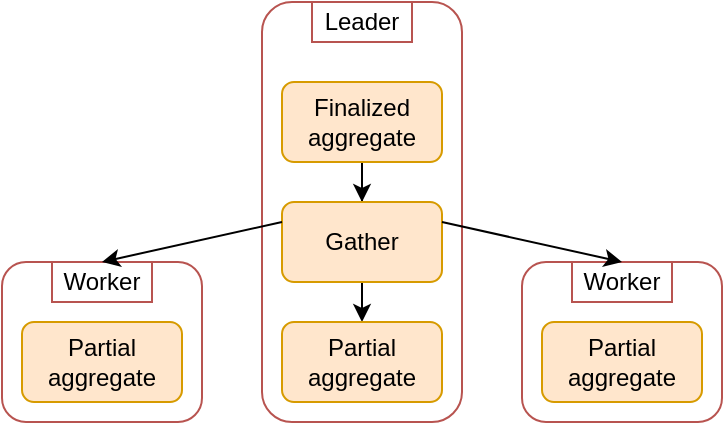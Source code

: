 <mxfile version="13.9.9" type="device"><diagram id="LWvxo2-gtKy8A5uxjqlB" name="Страница 1"><mxGraphModel dx="1024" dy="584" grid="1" gridSize="10" guides="1" tooltips="1" connect="1" arrows="1" fold="1" page="1" pageScale="1" pageWidth="827" pageHeight="1169" math="0" shadow="0"><root><mxCell id="0"/><mxCell id="1" parent="0"/><mxCell id="S2D4Pe8lNBGTHfPvSnO0-12" value="" style="rounded=1;whiteSpace=wrap;html=1;strokeColor=#b85450;fillColor=none;" vertex="1" parent="1"><mxGeometry x="180" y="260" width="100" height="80" as="geometry"/></mxCell><mxCell id="S2D4Pe8lNBGTHfPvSnO0-6" value="" style="rounded=1;whiteSpace=wrap;html=1;strokeColor=#B85450;fillColor=none;" vertex="1" parent="1"><mxGeometry x="310" y="130" width="100" height="210" as="geometry"/></mxCell><mxCell id="S2D4Pe8lNBGTHfPvSnO0-9" style="edgeStyle=orthogonalEdgeStyle;rounded=0;orthogonalLoop=1;jettySize=auto;html=1;exitX=0.5;exitY=1;exitDx=0;exitDy=0;" edge="1" parent="1" source="S2D4Pe8lNBGTHfPvSnO0-1" target="S2D4Pe8lNBGTHfPvSnO0-2"><mxGeometry relative="1" as="geometry"/></mxCell><mxCell id="S2D4Pe8lNBGTHfPvSnO0-1" value="Finalized aggregate" style="rounded=1;whiteSpace=wrap;html=1;fillColor=#ffe6cc;strokeColor=#d79b00;" vertex="1" parent="1"><mxGeometry x="320" y="170" width="80" height="40" as="geometry"/></mxCell><mxCell id="S2D4Pe8lNBGTHfPvSnO0-10" style="edgeStyle=orthogonalEdgeStyle;rounded=0;orthogonalLoop=1;jettySize=auto;html=1;exitX=0.5;exitY=1;exitDx=0;exitDy=0;entryX=0.5;entryY=0;entryDx=0;entryDy=0;" edge="1" parent="1" source="S2D4Pe8lNBGTHfPvSnO0-2" target="S2D4Pe8lNBGTHfPvSnO0-4"><mxGeometry relative="1" as="geometry"/></mxCell><mxCell id="S2D4Pe8lNBGTHfPvSnO0-2" value="Gather" style="rounded=1;whiteSpace=wrap;html=1;fillColor=#ffe6cc;strokeColor=#d79b00;" vertex="1" parent="1"><mxGeometry x="320" y="230" width="80" height="40" as="geometry"/></mxCell><mxCell id="S2D4Pe8lNBGTHfPvSnO0-3" value="Partial aggregate" style="rounded=1;whiteSpace=wrap;html=1;fillColor=#ffe6cc;strokeColor=#d79b00;" vertex="1" parent="1"><mxGeometry x="190" y="290" width="80" height="40" as="geometry"/></mxCell><mxCell id="S2D4Pe8lNBGTHfPvSnO0-4" value="Partial aggregate" style="rounded=1;whiteSpace=wrap;html=1;fillColor=#ffe6cc;strokeColor=#d79b00;" vertex="1" parent="1"><mxGeometry x="320" y="290" width="80" height="40" as="geometry"/></mxCell><mxCell id="S2D4Pe8lNBGTHfPvSnO0-7" value="Leader" style="rounded=0;whiteSpace=wrap;html=1;strokeColor=#b85450;fillColor=none;" vertex="1" parent="1"><mxGeometry x="335" y="130" width="50" height="20" as="geometry"/></mxCell><mxCell id="S2D4Pe8lNBGTHfPvSnO0-13" value="Worker" style="rounded=0;whiteSpace=wrap;html=1;strokeColor=#b85450;fillColor=none;" vertex="1" parent="1"><mxGeometry x="205" y="260" width="50" height="20" as="geometry"/></mxCell><mxCell id="S2D4Pe8lNBGTHfPvSnO0-15" style="edgeStyle=none;rounded=0;orthogonalLoop=1;jettySize=auto;html=1;exitX=0;exitY=0.25;exitDx=0;exitDy=0;entryX=0.5;entryY=0;entryDx=0;entryDy=0;" edge="1" parent="1" source="S2D4Pe8lNBGTHfPvSnO0-2" target="S2D4Pe8lNBGTHfPvSnO0-13"><mxGeometry relative="1" as="geometry"/></mxCell><mxCell id="S2D4Pe8lNBGTHfPvSnO0-16" value="" style="rounded=1;whiteSpace=wrap;html=1;strokeColor=#b85450;fillColor=none;arcSize=15;" vertex="1" parent="1"><mxGeometry x="440" y="260" width="100" height="80" as="geometry"/></mxCell><mxCell id="S2D4Pe8lNBGTHfPvSnO0-17" value="Partial aggregate" style="rounded=1;whiteSpace=wrap;html=1;fillColor=#ffe6cc;strokeColor=#d79b00;" vertex="1" parent="1"><mxGeometry x="450" y="290" width="80" height="40" as="geometry"/></mxCell><mxCell id="S2D4Pe8lNBGTHfPvSnO0-18" value="Worker" style="rounded=0;whiteSpace=wrap;html=1;strokeColor=#b85450;fillColor=none;" vertex="1" parent="1"><mxGeometry x="465" y="260" width="50" height="20" as="geometry"/></mxCell><mxCell id="S2D4Pe8lNBGTHfPvSnO0-19" style="edgeStyle=none;rounded=0;orthogonalLoop=1;jettySize=auto;html=1;exitX=1;exitY=0.25;exitDx=0;exitDy=0;entryX=0.5;entryY=0;entryDx=0;entryDy=0;" edge="1" parent="1" source="S2D4Pe8lNBGTHfPvSnO0-2" target="S2D4Pe8lNBGTHfPvSnO0-18"><mxGeometry relative="1" as="geometry"/></mxCell></root></mxGraphModel></diagram></mxfile>